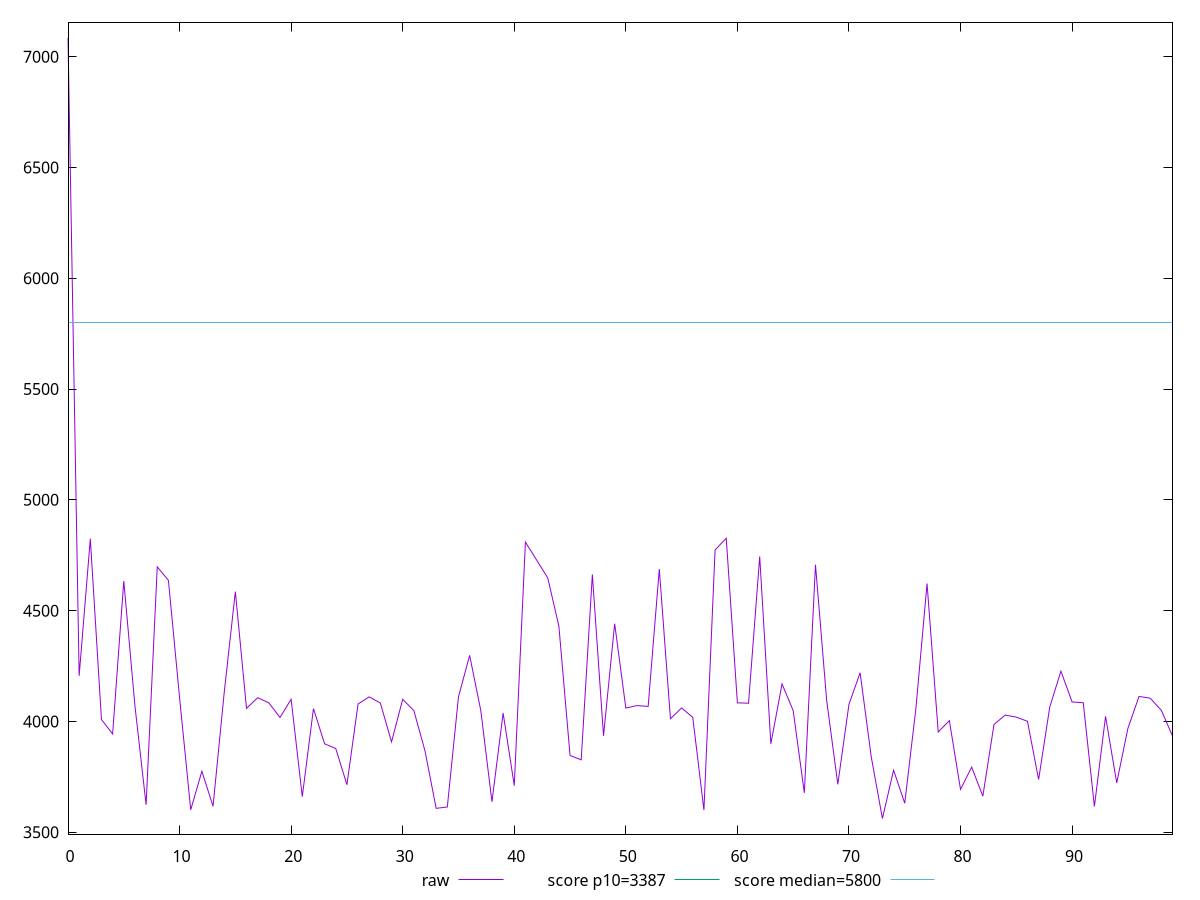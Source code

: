 reset

$raw <<EOF
0 7084.466700466528
1 4206.176729178471
2 4824.238373128699
3 4008.64940515929
4 3943.6967491356077
5 4633.676912042902
6 4070.299707239856
7 3624.122826421436
8 4697.573510653768
9 4636.976952116553
10 4108.028553167396
11 3601.31305319051
12 3775.3580367377026
13 3617.2646726289922
14 4129.340123568781
15 4585.695470240389
16 4059.0209475470415
17 4107.21379147801
18 4083.844519117705
19 4018.0298254735753
20 4100.137974879268
21 3660.7588746738556
22 4057.8584594434815
23 3899.0378661768655
24 3877.896434280786
25 3714.5323651326166
26 4078.880517898008
27 4111.063855246324
28 4082.8742111464426
29 3907.87237952328
30 4099.960082099127
31 4049.038356066825
32 3866.779751488225
33 3607.937913718059
34 3613.9572879720627
35 4110.971986351109
36 4298.124864347332
37 4049.460983285335
38 3637.3164017338104
39 4038.0844157447036
40 3710.371555610126
41 4809.103572940263
42 4728.738299482994
43 4647.909691105366
44 4429.803510235108
45 3846.4590347504227
46 3826.743142570179
47 4663.196589576773
48 3935.069167842487
49 4441.019476078536
50 4060.492110314268
51 4071.627138367653
52 4067.7653043909922
53 4687.380849559779
54 4012.079595875799
55 4061.042484205552
56 4018.391539265358
57 3600.050847620736
58 4774.01459593902
59 4826.814483918451
60 4084.0948886061
61 4082.2976468783045
62 4744.284505906475
63 3899.1311750215605
64 4169.1840566026085
65 4049.2342559162307
66 3677.6892331018084
67 4707.140676935283
68 4095.7488546420836
69 3716.3328857851457
70 4077.0918094377075
71 4219.6076280193065
72 3839.5440157001776
73 3561.999491271329
74 3780.057578976215
75 3631.1718021130227
76 4058.2143927502357
77 4622.3774758304635
78 3952.5083319628593
79 4003.6857363089894
80 3693.3094935367135
81 3793.995980567225
82 3662.906517427553
83 3986.4298882572043
84 4028.700644917635
85 4019.527949382863
86 4000.833178863443
87 3738.1713142040226
88 4065.375609742788
89 4227.175420266353
90 4087.9289702199594
91 4084.5781908062972
92 3616.2116103065127
93 4023.074642315526
94 3722.3640804544166
95 3968.5233412285565
96 4112.909546504249
97 4105.001914236398
98 4050.28101337994
99 3934.666129534996
EOF

set key outside below
set xrange [0:99]
set yrange [3491.550147087425:7154.916044650432]
set trange [3491.550147087425:7154.916044650432]
set terminal svg size 640, 500 enhanced background rgb 'white'
set output "reports/report_00031_2021-02-24T23-18-18.084Z/speed-index/samples/music/raw/values.svg"

plot $raw title "raw" with line, \
     3387 title "score p10=3387", \
     5800 title "score median=5800"

reset
